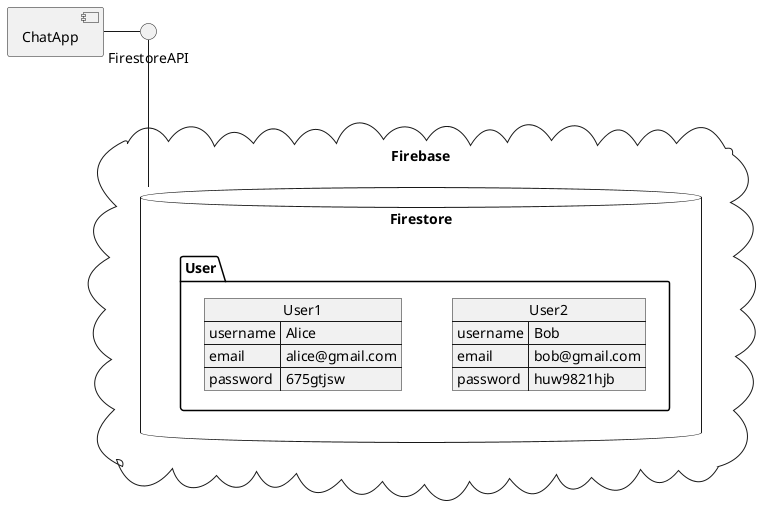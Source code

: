@startuml
'https://plantuml.com/component-diagram

cloud "Firebase" {
database "Firestore" as FS {
  folder "User" {
  json User2 {
    "username": "Bob",
    "email": "bob@gmail.com",
    "password": "huw9821hjb"
  }
  json User1 {
    "username": "Alice",
    "email": "alice@gmail.com",
    "password": "675gtjsw"
  }
}
}
}

interface "FirestoreAPI" as FireAPI
component ChatApp as App

App - FireAPI
FireAPI --- FS

@enduml